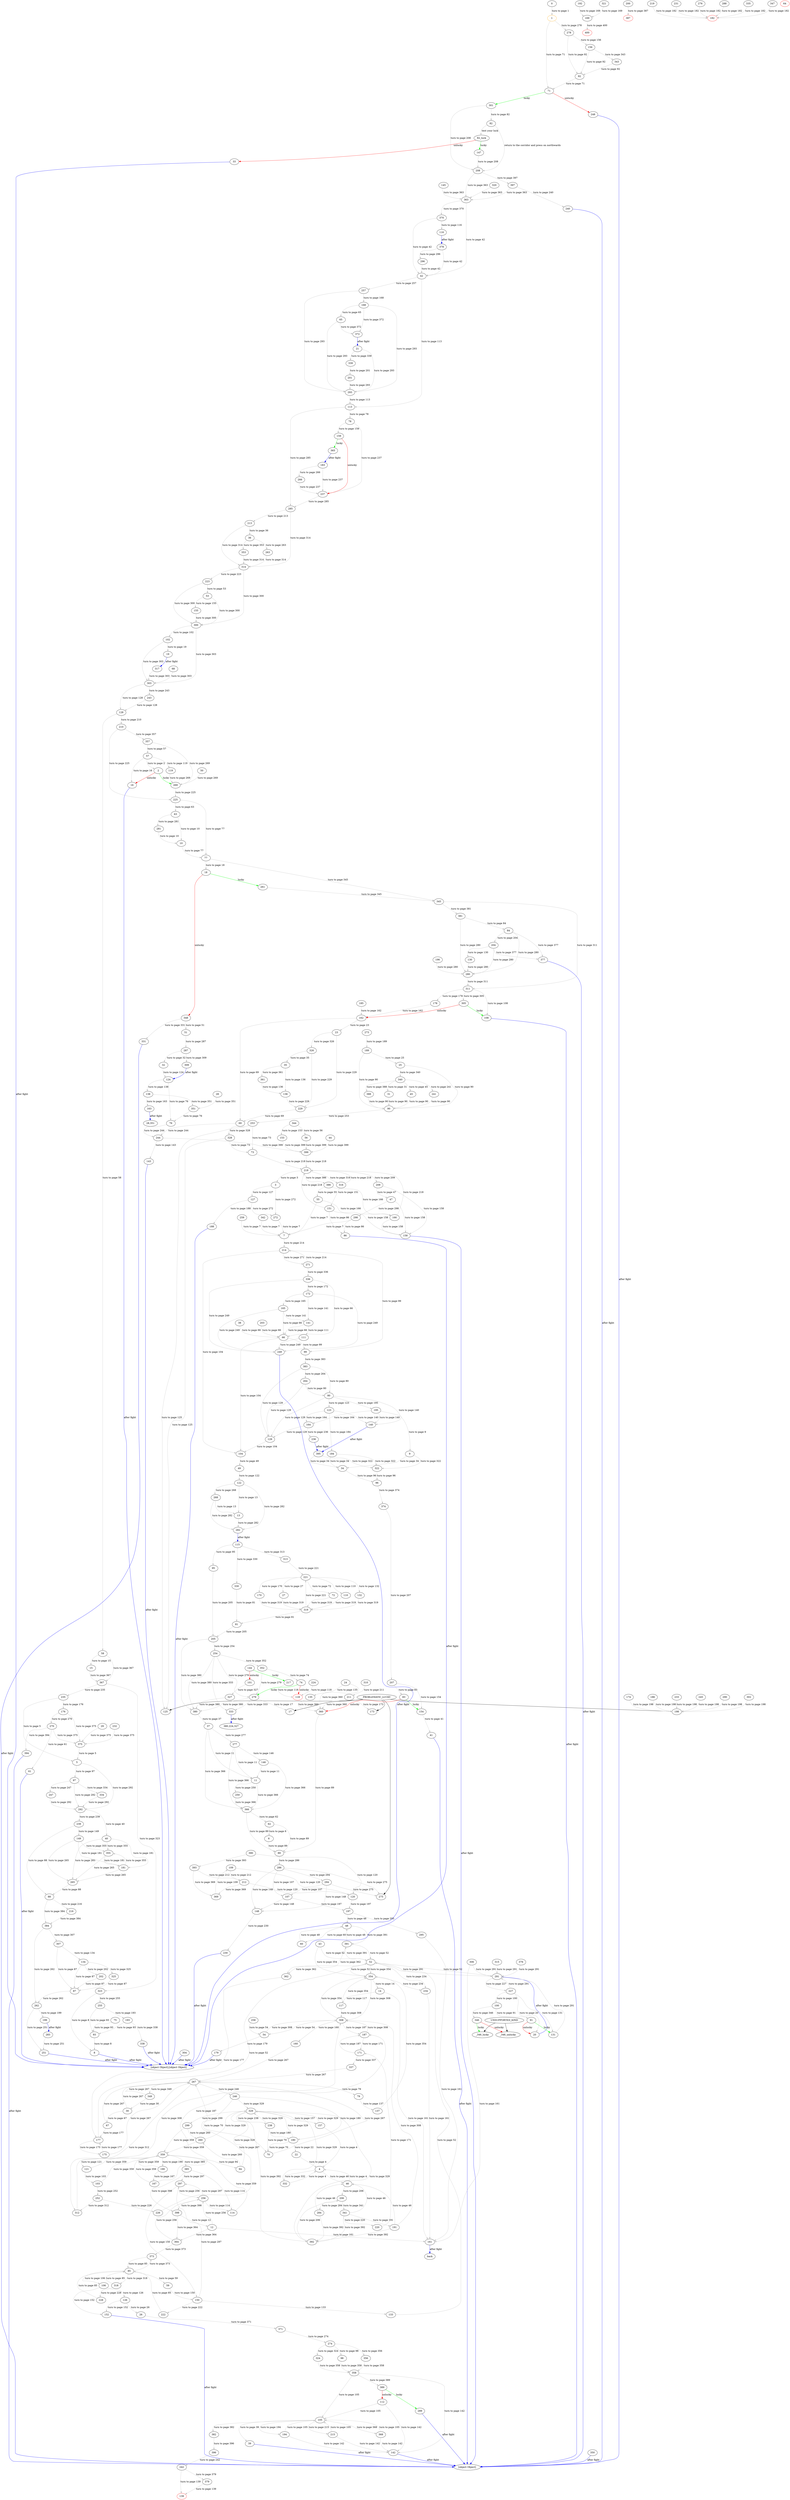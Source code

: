 digraph {
"1" [color="orange"]
"400" [color="red"]
"387" [color="red"]
"182" [color="red"]
"139" [color="red"]
"118" [color="red"]
"64" [color="red"]
  "0" -> "1" [label="turn to page 1", color="gray"]
  "1" -> "278" [label="turn to page 278", color="gray"]
  "1" -> "71" [label="turn to page 71", color="gray"]
  "2" -> "269" [label="lucky", color="green"]
  "2" -> "16" [label="unlucky", color="red"]
  "3" -> "272" [label="turn to page 272", color="gray"]
  "3" -> "127" [label="turn to page 127", color="gray"]
  "4" -> "46" [label="turn to page 46", color="gray"]
  "4" -> "332" [label="turn to page 332", color="gray"]
  "5" -> "292" [label="turn to page 292", color="gray"]
  "5" -> "97" [label="turn to page 97", color="gray"]
  "6" -> "89" [label="turn to page 89", color="gray"]
  "7" -> "214" [label="turn to page 214", color="gray"]
  "8" -> "[object Object],[object Object]" [label="after fight", color="blue"]
  "9" -> "322" [label="turn to page 322", color="gray"]
  "9" -> "34" [label="turn to page 34", color="gray"]
  "10" -> "77" [label="turn to page 77", color="gray"]
  "11" -> "366" [label="turn to page 366", color="gray"]
  "11" -> "250" [label="turn to page 250", color="gray"]
  "12" -> "364" [label="turn to page 364", color="gray"]
  "12" -> "256" [label="turn to page 256", color="gray"]
  "12" -> "161" [label="turn to page 161", color="gray"]
  "13" -> "282" [label="turn to page 282", color="gray"]
  "14" -> "117" [label="turn to page 117", color="gray"]
  "14" -> "161" [label="turn to page 161", color="gray"]
  "15" -> "367" [label="turn to page 367", color="gray"]
  "16" -> "[object Object],[object Object]" [label="after fight", color="blue"]
  "PROBLEMATIC_LUCKY" -> 17
  "18" -> "261" [label="lucky", color="green"]
  "18" -> "348" [label="unlucky", color="red"]
  "19" -> "317" [label="after fight", color="blue"]
  "20" -> "291" [label="after fight", color="blue"]
  "21" -> "339" [label="turn to page 339", color="gray"]
  "21" -> "293" [label="turn to page 293", color="gray"]
  "22" -> "4" [label="turn to page 4", color="gray"]
  "23" -> "326" [label="turn to page 326", color="gray"]
  "23" -> "229" [label="turn to page 229", color="gray"]
  "24" -> "135" [label="turn to page 135", color="gray"]
  "24" -> "360" [label="turn to page 360", color="gray"]
  "25" -> "90" [label="turn to page 90", color="gray"]
  "25" -> "340" [label="turn to page 340", color="gray"]
  "26" -> "371" [label="turn to page 371", color="gray"]
  "27" -> "319" [label="turn to page 319", color="gray"]
  "28" -> "351" [label="turn to page 351", color="gray"]
  "29" -> "375" [label="turn to page 375", color="gray"]
  "30" -> "267" [label="turn to page 267", color="gray"]
  "30" -> "67" [label="turn to page 67", color="gray"]
  "31" -> "90" [label="turn to page 90", color="gray"]
  "32" -> "124" [label="turn to page 124", color="gray"]
  "33" -> "[object Object],[object Object]" [label="after fight", color="blue"]
  "34" -> "96" [label="turn to page 96", color="gray"]
  "35" -> "136" [label="turn to page 136", color="gray"]
  "35" -> "361" [label="turn to page 361", color="gray"]
  "36" -> "263" [label="turn to page 263", color="gray"]
  "36" -> "353" [label="turn to page 353", color="gray"]
  "37" -> "366" [label="turn to page 366", color="gray"]
  "37" -> "11" [label="turn to page 11", color="gray"]
  "37" -> "277" [label="turn to page 277", color="gray"]
  "38" -> "66" [label="turn to page 66", color="gray"]
  "39" -> "[object Object]" [label="after fight", color="blue"]
  "40" -> "355" [label="turn to page 355", color="gray"]
  "40" -> "181" [label="turn to page 181", color="gray"]
  "40" -> "265" [label="turn to page 265", color="gray"]
  "41" -> "[object Object]" [label="after fight", color="blue"]
  "42" -> "257" [label="turn to page 257", color="gray"]
  "42" -> "113" [label="turn to page 113", color="gray"]
  "43" -> "354" [label="turn to page 354", color="gray"]
  "43" -> "52" [label="turn to page 52", color="gray"]
  "44" -> "399" [label="turn to page 399", color="gray"]
  "45" -> "90" [label="turn to page 90", color="gray"]
  "46" -> "4" [label="turn to page 4", color="gray"]
  "46" -> "206" [label="turn to page 206", color="gray"]
  "47" -> "158" [label="turn to page 158", color="gray"]
  "47" -> "298" [label="turn to page 298", color="gray"]
  "48" -> "60" [label="turn to page 60", color="gray"]
  "48" -> "391" [label="turn to page 391", color="gray"]
  "49" -> "122" [label="turn to page 122", color="gray"]
  "50" -> "269" [label="turn to page 269", color="gray"]
  "51" -> "287" [label="turn to page 287", color="gray"]
  "52" -> "234" [label="turn to page 234", color="gray"]
  "52" -> "391" [label="turn to page 391", color="gray"]
  "52" -> "354" [label="turn to page 354", color="gray"]
  "52" -> "362" [label="turn to page 362", color="gray"]
  "52" -> "291" [label="turn to page 291", color="gray"]
  "53" -> "300" [label="turn to page 300", color="gray"]
  "53" -> "155" [label="turn to page 155", color="gray"]
  "54" -> "308" [label="turn to page 308", color="gray"]
  "54" -> "179" [label="turn to page 179", color="gray"]
  "55" -> "166" [label="turn to page 166", color="gray"]
  "55" -> "7" [label="turn to page 7", color="gray"]
  "56" -> "399" [label="turn to page 399", color="gray"]
  "57" -> "2" [label="turn to page 2", color="gray"]
  "57" -> "119" [label="turn to page 119", color="gray"]
  "57" -> "16" [label="turn to page 16", color="gray"]
  "58" -> "367" [label="turn to page 367", color="gray"]
  "58" -> "15" [label="turn to page 15", color="gray"]
  "59" -> "150" [label="turn to page 150", color="gray"]
  "60" -> "48" [label="turn to page 48", color="gray"]
  "61" -> "[object Object],[object Object]" [label="after fight", color="blue"]
  "62" -> "89" [label="turn to page 89", color="gray"]
  "62" -> "6" [label="turn to page 6", color="gray"]
  "63" -> "281" [label="turn to page 281", color="gray"]
  "63" -> "10" [label="turn to page 10", color="gray"]
  "65" -> "372" [label="turn to page 372", color="gray"]
  "65" -> "293" [label="turn to page 293", color="gray"]
  "66" -> "99" [label="turn to page 99", color="gray"]
  "66" -> "104" [label="turn to page 104", color="gray"]
  "67" -> "177" [label="turn to page 177", color="gray"]
  "67" -> "267" [label="turn to page 267", color="gray"]
  "68" -> "303" [label="turn to page 303", color="gray"]
  "69" -> "244" [label="turn to page 244", color="gray"]
  "70" -> "267" [label="turn to page 267", color="gray"]
  "71" -> "301" [label="lucky", color="green"]
  "71" -> "248" [label="unlucky", color="red"]
  "72" -> "319" [label="turn to page 319", color="gray"]
  "73" -> "218" [label="turn to page 218", color="gray"]
  "74" -> "279" [label="lucky", color="green"]
  "74" -> "118" [label="unlucky", color="red"]
  "75" -> "93" [label="turn to page 93", color="gray"]
  "76" -> "244" [label="turn to page 244", color="gray"]
  "77" -> "345" [label="turn to page 345", color="gray"]
  "77" -> "18" [label="turn to page 18", color="gray"]
  "78" -> "159" [label="turn to page 159", color="gray"]
  "78" -> "237" [label="turn to page 237", color="gray"]
  "79" -> "137" [label="turn to page 137", color="gray"]
  "80" -> "195" [label="turn to page 195", color="gray"]
  "80" -> "129" [label="turn to page 129", color="gray"]
  "80" -> "123" [label="turn to page 123", color="gray"]
  "80" -> "140" [label="turn to page 140", color="gray"]
  "81" -> "205" [label="turn to page 205", color="gray"]
  "82" -> "208" [label="return to the corridor and press on northwards", color="gray"]
  "82" -> "82_luck" [label="test your luck", color="gray"]
  "83" -> "154" [label="lucky", color="green"]
  "83" -> "360" [label="unlucky", color="red"]
  "84" -> "280" [label="turn to page 280", color="gray"]
  "84" -> "204" [label="turn to page 204", color="gray"]
  "84" -> "377" [label="turn to page 377", color="gray"]
  "85" -> "59" [label="turn to page 59", color="gray"]
  "85" -> "373" [label="turn to page 373", color="gray"]
  "85" -> "318" [label="turn to page 318", color="gray"]
  "85" -> "106" [label="turn to page 106", color="gray"]
  "86" -> "[object Object],[object Object]" [label="after fight", color="blue"]
  "87" -> "262" [label="turn to page 262", color="gray"]
  "88" -> "216" [label="turn to page 216", color="gray"]
  "88" -> "384" [label="turn to page 384", color="gray"]
  "89" -> "286" [label="turn to page 286", color="gray"]
  "90" -> "253" [label="turn to page 253", color="gray"]
  "91" -> "131" [label="lucky", color="green"]
  "91" -> "20" [label="unlucky", color="red"]
  "92" -> "71" [label="turn to page 71", color="gray"]
  "93" -> "8" [label="turn to page 8", color="gray"]
  "94" -> "260" [label="turn to page 260", color="gray"]
  "94" -> "329" [label="turn to page 329", color="gray"]
  "95" -> "205" [label="turn to page 205", color="gray"]
  "96" -> "374" [label="turn to page 374", color="gray"]
  "97" -> "334" [label="turn to page 334", color="gray"]
  "97" -> "247" [label="turn to page 247", color="gray"]
  "97" -> "292" [label="turn to page 292", color="gray"]
  "98" -> "358" [label="turn to page 358", color="gray"]
  "99" -> "383" [label="turn to page 383", color="gray"]
  "100" -> "91" [label="turn to page 91", color="gray"]
  "100" -> "346" [label="turn to page 346", color="gray"]
  "101" -> "327" [label="turn to page 327", color="gray"]
  "102" -> "19" [label="turn to page 19", color="gray"]
  "102" -> "303" [label="turn to page 303", color="gray"]
  "103" -> "252" [label="turn to page 252", color="gray"]
  "103" -> "359" [label="turn to page 359", color="gray"]
  "104" -> "49" [label="turn to page 49", color="gray"]
  "105" -> "194" [label="turn to page 194", color="gray"]
  "105" -> "39" [label="turn to page 39", color="gray"]
  "105" -> "215" [label="turn to page 215", color="gray"]
  "105" -> "382" [label="turn to page 382", color="gray"]
  "105" -> "368" [label="turn to page 368", color="gray"]
  "106" -> "152" [label="turn to page 152", color="gray"]
  "106" -> "126" [label="turn to page 126", color="gray"]
  "107" -> "197" [label="turn to page 197", color="gray"]
  "107" -> "148" [label="turn to page 148", color="gray"]
  "108" -> "[object Object]" [label="after fight", color="blue"]
  "109" -> "120" [label="turn to page 120", color="gray"]
  "109" -> "212" [label="turn to page 212", color="gray"]
  "110" -> "319" [label="turn to page 319", color="gray"]
  "111" -> "249" [label="turn to page 249", color="gray"]
  "112" -> "142" [label="turn to page 142", color="gray"]
  "112" -> "105" [label="turn to page 105", color="gray"]
  "113" -> "285" [label="turn to page 285", color="gray"]
  "113" -> "78" [label="turn to page 78", color="gray"]
  "114" -> "359" [label="turn to page 359", color="gray"]
  "115" -> "313" [label="turn to page 313", color="gray"]
  "115" -> "95" [label="turn to page 95", color="gray"]
  "115" -> "330" [label="turn to page 330", color="gray"]
  "116" -> "378" [label="after fight", color="blue"]
  "117" -> "308" [label="turn to page 308", color="gray"]
  "117" -> "354" [label="turn to page 354", color="gray"]
  "119" -> "269" [label="turn to page 269", color="gray"]
  "120" -> "197" [label="turn to page 197", color="gray"]
  "121" -> "103" [label="turn to page 103", color="gray"]
  "121" -> "359" [label="turn to page 359", color="gray"]
  "122" -> "282" [label="turn to page 282", color="gray"]
  "122" -> "13" [label="turn to page 13", color="gray"]
  "122" -> "268" [label="turn to page 268", color="gray"]
  "123" -> "164" [label="turn to page 164", color="gray"]
  "123" -> "140" [label="turn to page 140", color="gray"]
  "123" -> "184" [label="turn to page 184", color="gray"]
  "124" -> "76" [label="turn to page 76", color="gray"]
  "124" -> "138" [label="turn to page 138", color="gray"]
  "PROBLEMATIC_LUCKY" -> 125
  "126" -> "26" [label="turn to page 26", color="gray"]
  "126" -> "152" [label="turn to page 152", color="gray"]
  "127" -> "272" [label="turn to page 272", color="gray"]
  "127" -> "188" [label="turn to page 188", color="gray"]
  "128" -> "58" [label="turn to page 58", color="gray"]
  "128" -> "210" [label="turn to page 210", color="gray"]
  "129" -> "104" [label="turn to page 104", color="gray"]
  "130" -> "280" [label="turn to page 280", color="gray"]
  "131" -> "291" [label="turn to page 291", color="gray"]
  "132" -> "319" [label="turn to page 319", color="gray"]
  "133" -> "52" [label="turn to page 52", color="gray"]
  "134" -> "202" [label="turn to page 202", color="gray"]
  "134" -> "87" [label="turn to page 87", color="gray"]
  "134" -> "325" [label="turn to page 325", color="gray"]
  "135" -> "360" [label="turn to page 360", color="gray"]
  "136" -> "229" [label="turn to page 229", color="gray"]
  "137" -> "354" [label="turn to page 354", color="gray"]
  "138" -> "351" [label="turn to page 351", color="gray"]
  "138" -> "163" [label="turn to page 163", color="gray"]
  "140" -> "395" [label="after fight", color="blue"]
  "141" -> "111" [label="turn to page 111", color="gray"]
  "141" -> "66" [label="turn to page 66", color="gray"]
  "142" -> "[object Object]" [label="after fight", color="blue"]
  "143" -> "[object Object],[object Object]" [label="after fight", color="blue"]
  "144" -> "217" [label="lucky", color="green"]
  "144" -> "101" [label="unlucky", color="red"]
  "145" -> "363" [label="turn to page 363", color="gray"]
  "146" -> "366" [label="turn to page 366", color="gray"]
  "146" -> "11" [label="turn to page 11", color="gray"]
  "147" -> "208" [label="turn to page 208", color="gray"]
  "148" -> "230" [label="turn to page 230", color="gray"]
  "149" -> "355" [label="turn to page 355", color="gray"]
  "149" -> "181" [label="turn to page 181", color="gray"]
  "149" -> "265" [label="turn to page 265", color="gray"]
  "150" -> "133" [label="turn to page 133", color="gray"]
  "150" -> "297" [label="turn to page 297", color="gray"]
  "150" -> "222" [label="turn to page 222", color="gray"]
  "151" -> "158" [label="turn to page 158", color="gray"]
  "151" -> "86" [label="turn to page 86", color="gray"]
  "151" -> "218" [label="turn to page 218", color="gray"]
  "152" -> "[object Object]" [label="after fight", color="blue"]
  "153" -> "399" [label="turn to page 399", color="gray"]
  "154" -> "41" [label="turn to page 41", color="gray"]
  "155" -> "300" [label="turn to page 300", color="gray"]
  "156" -> "92" [label="turn to page 92", color="gray"]
  "156" -> "343" [label="turn to page 343", color="gray"]
  "157" -> "329" [label="turn to page 329", color="gray"]
  "157" -> "4" [label="turn to page 4", color="gray"]
  "158" -> "[object Object]" [label="after fight", color="blue"]
  "159" -> "365" [label="lucky", color="green"]
  "159" -> "237" [label="unlucky", color="red"]
  "160" -> "267" [label="turn to page 267", color="gray"]
  "161" -> "back" [label="after fight", color="blue"]
  "162" -> "69" [label="turn to page 69", color="gray"]
  "162" -> "23" [label="turn to page 23", color="gray"]
  "163" -> "28,351" [label="after fight", color="blue"]
  "164" -> "129" [label="turn to page 129", color="gray"]
  "164" -> "236" [label="turn to page 236", color="gray"]
  "165" -> "249" [label="turn to page 249", color="gray"]
  "165" -> "66" [label="turn to page 66", color="gray"]
  "165" -> "141" [label="turn to page 141", color="gray"]
  "166" -> "158" [label="turn to page 158", color="gray"]
  "166" -> "218" [label="turn to page 218", color="gray"]
  "167" -> "187" [label="turn to page 187", color="gray"]
  "167" -> "359" [label="turn to page 359", color="gray"]
  "168" -> "372" [label="turn to page 372", color="gray"]
  "168" -> "65" [label="turn to page 65", color="gray"]
  "168" -> "293" [label="turn to page 293", color="gray"]
  "169" -> "400" [label="turn to page 400", color="gray"]
  "170" -> "319" [label="turn to page 319", color="gray"]
  "171" -> "337" [label="turn to page 337", color="gray"]
  "171" -> "187" [label="turn to page 187", color="gray"]
  "172" -> "165" [label="turn to page 165", color="gray"]
  "172" -> "249" [label="turn to page 249", color="gray"]
  "172" -> "141" [label="turn to page 141", color="gray"]
  "PROBLEMATIC_LUCKY" -> 173
  "174" -> "198" [label="turn to page 198", color="gray"]
  "175" -> "177" [label="turn to page 177", color="gray"]
  "175" -> "267" [label="turn to page 267", color="gray"]
  "176" -> "270" [label="turn to page 270", color="gray"]
  "176" -> "375" [label="turn to page 375", color="gray"]
  "177" -> "175" [label="turn to page 175", color="gray"]
  "177" -> "52" [label="turn to page 52", color="gray"]
  "178" -> "162" [label="turn to page 162", color="gray"]
  "179" -> "[object Object],[object Object]" [label="after fight", color="blue"]
  "180" -> "329" [label="turn to page 329", color="gray"]
  "180" -> "22" [label="turn to page 22", color="gray"]
  "180" -> "70" [label="turn to page 70", color="gray"]
  "181" -> "355" [label="turn to page 355", color="gray"]
  "181" -> "265" [label="turn to page 265", color="gray"]
  "183" -> "237" [label="turn to page 237", color="gray"]
  "183" -> "266" [label="turn to page 266", color="gray"]
  "184" -> "322" [label="turn to page 322", color="gray"]
  "184" -> "34" [label="turn to page 34", color="gray"]
  "185" -> "162" [label="turn to page 162", color="gray"]
  "186" -> "198" [label="turn to page 198", color="gray"]
  "187" -> "308" [label="turn to page 308", color="gray"]
  "187" -> "171" [label="turn to page 171", color="gray"]
  "188" -> "[object Object],[object Object]" [label="after fight", color="blue"]
  "189" -> "90" [label="turn to page 90", color="gray"]
  "189" -> "25" [label="turn to page 25", color="gray"]
  "190" -> "167" [label="turn to page 167", color="gray"]
  "190" -> "359" [label="turn to page 359", color="gray"]
  "191" -> "308" [label="turn to page 308", color="gray"]
  "191" -> "392" [label="turn to page 392", color="gray"]
  "191" -> "46" [label="turn to page 46", color="gray"]
  "192" -> "169" [label="turn to page 169", color="gray"]
  "193" -> "93" [label="turn to page 93", color="gray"]
  "193" -> "338" [label="turn to page 338", color="gray"]
  "194" -> "142" [label="turn to page 142", color="gray"]
  "194" -> "105" [label="turn to page 105", color="gray"]
  "195" -> "164" [label="turn to page 164", color="gray"]
  "195" -> "9" [label="turn to page 9", color="gray"]
  "195" -> "140" [label="turn to page 140", color="gray"]
  "196" -> "280" [label="turn to page 280", color="gray"]
  "197" -> "295" [label="turn to page 295", color="gray"]
  "197" -> "48" [label="turn to page 48", color="gray"]
  "PROBLEMATIC_LUCKY" -> 198
  "199" -> "283" [label="after fight", color="blue"]
  "200" -> "387" [label="turn to page 387", color="gray"]
  "201" -> "293" [label="turn to page 293", color="gray"]
  "202" -> "87" [label="turn to page 87", color="gray"]
  "203" -> "66" [label="turn to page 66", color="gray"]
  "204" -> "280" [label="turn to page 280", color="gray"]
  "204" -> "130" [label="turn to page 130", color="gray"]
  "204" -> "377" [label="turn to page 377", color="gray"]
  "205" -> "380" [label="turn to page 380", color="gray"]
  "205" -> "254" [label="turn to page 254", color="gray"]
  "206" -> "284" [label="turn to page 284", color="gray"]
  "206" -> "341" [label="turn to page 341", color="gray"]
  "207" -> "83" [label="turn to page 83", color="gray"]
  "207" -> "154" [label="turn to page 154", color="gray"]
  "208" -> "397" [label="turn to page 397", color="gray"]
  "208" -> "363" [label="turn to page 363", color="gray"]
  "209" -> "158" [label="turn to page 158", color="gray"]
  "209" -> "47" [label="turn to page 47", color="gray"]
  "210" -> "357" [label="turn to page 357", color="gray"]
  "210" -> "225" [label="turn to page 225", color="gray"]
  "211" -> "173" [label="turn to page 173", color="gray"]
  "211" -> "360" [label="turn to page 360", color="gray"]
  "212" -> "120" [label="turn to page 120", color="gray"]
  "212" -> "369" [label="turn to page 369", color="gray"]
  "213" -> "36" [label="turn to page 36", color="gray"]
  "213" -> "314" [label="turn to page 314", color="gray"]
  "214" -> "99" [label="turn to page 99", color="gray"]
  "214" -> "271" [label="turn to page 271", color="gray"]
  "214" -> "104" [label="turn to page 104", color="gray"]
  "215" -> "142" [label="turn to page 142", color="gray"]
  "215" -> "105" [label="turn to page 105", color="gray"]
  "216" -> "384" [label="turn to page 384", color="gray"]
  "217" -> "118" [label="turn to page 118", color="gray"]
  "218" -> "209" [label="turn to page 209", color="gray"]
  "218" -> "3" [label="turn to page 3", color="gray"]
  "218" -> "316" [label="turn to page 316", color="gray"]
  "218" -> "386" [label="turn to page 386", color="gray"]
  "219" -> "182" [label="turn to page 182", color="gray"]
  "220" -> "171" [label="turn to page 171", color="gray"]
  "221" -> "170" [label="turn to page 170", color="gray"]
  "221" -> "132" [label="turn to page 132", color="gray"]
  "221" -> "27" [label="turn to page 27", color="gray"]
  "221" -> "72" [label="turn to page 72", color="gray"]
  "221" -> "110" [label="turn to page 110", color="gray"]
  "222" -> "85" [label="turn to page 85", color="gray"]
  "223" -> "300" [label="turn to page 300", color="gray"]
  "223" -> "53" [label="turn to page 53", color="gray"]
  "224" -> "118" [label="turn to page 118", color="gray"]
  "225" -> "77" [label="turn to page 77", color="gray"]
  "225" -> "63" [label="turn to page 63", color="gray"]
  "226" -> "267" [label="turn to page 267", color="gray"]
  "227" -> "131" [label="turn to page 131", color="gray"]
  "227" -> "20" [label="turn to page 20", color="gray"]
  "227" -> "100" [label="turn to page 100", color="gray"]
  "227" -> "291" [label="turn to page 291", color="gray"]
  "228" -> "85" [label="turn to page 85", color="gray"]
  "229" -> "69" [label="turn to page 69", color="gray"]
  "230" -> "[object Object],[object Object]" [label="after fight", color="blue"]
  "231" -> "182" [label="turn to page 182", color="gray"]
  "232" -> "375" [label="turn to page 375", color="gray"]
  "233" -> "198" [label="turn to page 198", color="gray"]
  "234" -> "161" [label="turn to page 161", color="gray"]
  "235" -> "176" [label="turn to page 176", color="gray"]
  "235" -> "5" [label="turn to page 5", color="gray"]
  "236" -> "395" [label="after fight", color="blue"]
  "237" -> "285" [label="turn to page 285", color="gray"]
  "238" -> "180" [label="turn to page 180", color="gray"]
  "238" -> "329" [label="turn to page 329", color="gray"]
  "238" -> "70" [label="turn to page 70", color="gray"]
  "239" -> "88" [label="turn to page 88", color="gray"]
  "239" -> "149" [label="turn to page 149", color="gray"]
  "240" -> "[object Object]" [label="after fight", color="blue"]
  "241" -> "90" [label="turn to page 90", color="gray"]
  "242" -> "379" [label="turn to page 379", color="gray"]
  "242" -> "139" [label="turn to page 139", color="gray"]
  "243" -> "128" [label="turn to page 128", color="gray"]
  "244" -> "399" [label="turn to page 399", color="gray"]
  "244" -> "143" [label="turn to page 143", color="gray"]
  "245" -> "198" [label="turn to page 198", color="gray"]
  "246" -> "180" [label="turn to page 180", color="gray"]
  "246" -> "329" [label="turn to page 329", color="gray"]
  "246" -> "70" [label="turn to page 70", color="gray"]
  "247" -> "292" [label="turn to page 292", color="gray"]
  "248" -> "[object Object]" [label="after fight", color="blue"]
  "249" -> "[object Object],[object Object]" [label="after fight", color="blue"]
  "250" -> "366" [label="turn to page 366", color="gray"]
  "251" -> "[object Object],[object Object]" [label="after fight", color="blue"]
  "252" -> "312" [label="turn to page 312", color="gray"]
  "252" -> "226" [label="turn to page 226", color="gray"]
  "253" -> "328" [label="turn to page 328", color="gray"]
  "253" -> "73" [label="turn to page 73", color="gray"]
  "253" -> "125" [label="turn to page 125", color="gray"]
  "254" -> "380" [label="turn to page 380", color="gray"]
  "254" -> "279" [label="turn to page 279", color="gray"]
  "254" -> "352" [label="turn to page 352", color="gray"]
  "254" -> "333" [label="turn to page 333", color="gray"]
  "255" -> "93" [label="turn to page 93", color="gray"]
  "255" -> "193" [label="turn to page 193", color="gray"]
  "256" -> "297" [label="turn to page 297", color="gray"]
  "256" -> "398" [label="turn to page 398", color="gray"]
  "256" -> "114" [label="turn to page 114", color="gray"]
  "257" -> "168" [label="turn to page 168", color="gray"]
  "257" -> "293" [label="turn to page 293", color="gray"]
  "258" -> "54" [label="turn to page 54", color="gray"]
  "259" -> "7" [label="turn to page 7", color="gray"]
  "260" -> "329" [label="turn to page 329", color="gray"]
  "260" -> "359" [label="turn to page 359", color="gray"]
  "261" -> "345" [label="turn to page 345", color="gray"]
  "262" -> "251" [label="turn to page 251", color="gray"]
  "262" -> "199" [label="turn to page 199", color="gray"]
  "263" -> "314" [label="turn to page 314", color="gray"]
  "264" -> "129" [label="turn to page 129", color="gray"]
  "264" -> "80" [label="turn to page 80", color="gray"]
  "265" -> "88" [label="turn to page 88", color="gray"]
  "266" -> "237" [label="turn to page 237", color="gray"]
  "267" -> "312" [label="turn to page 312", color="gray"]
  "267" -> "246" [label="turn to page 246", color="gray"]
  "267" -> "349" [label="turn to page 349", color="gray"]
  "267" -> "79" [label="turn to page 79", color="gray"]
  "268" -> "13" [label="turn to page 13", color="gray"]
  "268" -> "282" [label="turn to page 282", color="gray"]
  "269" -> "225" [label="turn to page 225", color="gray"]
  "270" -> "61" [label="turn to page 61", color="gray"]
  "270" -> "375" [label="turn to page 375", color="gray"]
  "270" -> "394" [label="turn to page 394", color="gray"]
  "271" -> "214" [label="turn to page 214", color="gray"]
  "271" -> "336" [label="turn to page 336", color="gray"]
  "272" -> "7" [label="turn to page 7", color="gray"]
  "273" -> "189" [label="turn to page 189", color="gray"]
  "274" -> "356" [label="turn to page 356", color="gray"]
  "274" -> "324" [label="turn to page 324", color="gray"]
  "274" -> "98" [label="turn to page 98", color="gray"]
  "PROBLEMATIC_LUCKY" -> 275
  "276" -> "182" [label="turn to page 182", color="gray"]
  "277" -> "146" [label="turn to page 146", color="gray"]
  "277" -> "366" [label="turn to page 366", color="gray"]
  "277" -> "11" [label="turn to page 11", color="gray"]
  "278" -> "92" [label="turn to page 92", color="gray"]
  "278" -> "156" [label="turn to page 156", color="gray"]
  "279" -> "380" [label="turn to page 380", color="gray"]
  "279" -> "333" [label="turn to page 333", color="gray"]
  "279" -> "17" [label="turn to page 17", color="gray"]
  "280" -> "311" [label="turn to page 311", color="gray"]
  "281" -> "10" [label="turn to page 10", color="gray"]
  "282" -> "115" [label="after fight", color="blue"]
  "283" -> "251" [label="turn to page 251", color="gray"]
  "284" -> "46" [label="turn to page 46", color="gray"]
  "284" -> "392" [label="turn to page 392", color="gray"]
  "285" -> "213" [label="turn to page 213", color="gray"]
  "285" -> "314" [label="turn to page 314", color="gray"]
  "286" -> "294" [label="turn to page 294", color="gray"]
  "286" -> "275" [label="turn to page 275", color="gray"]
  "286" -> "148" [label="turn to page 148", color="gray"]
  "286" -> "107" [label="turn to page 107", color="gray"]
  "287" -> "32" [label="turn to page 32", color="gray"]
  "287" -> "309" [label="turn to page 309", color="gray"]
  "288" -> "182" [label="turn to page 182", color="gray"]
  "289" -> "[object Object]" [label="after fight", color="blue"]
  "290" -> "198" [label="turn to page 198", color="gray"]
  "291" -> "227" [label="turn to page 227", color="gray"]
  "291" -> "52" [label="turn to page 52", color="gray"]
  "292" -> "239" [label="turn to page 239", color="gray"]
  "292" -> "40" [label="turn to page 40", color="gray"]
  "293" -> "113" [label="turn to page 113", color="gray"]
  "294" -> "275" [label="turn to page 275", color="gray"]
  "294" -> "148" [label="turn to page 148", color="gray"]
  "294" -> "107" [label="turn to page 107", color="gray"]
  "295" -> "161" [label="turn to page 161", color="gray"]
  "296" -> "42" [label="turn to page 42", color="gray"]
  "297" -> "150" [label="turn to page 150", color="gray"]
  "297" -> "256" [label="turn to page 256", color="gray"]
  "298" -> "86" [label="turn to page 86", color="gray"]
  "298" -> "7" [label="turn to page 7", color="gray"]
  "299" -> "260" [label="turn to page 260", color="gray"]
  "299" -> "359" [label="turn to page 359", color="gray"]
  "300" -> "102" [label="turn to page 102", color="gray"]
  "300" -> "303" [label="turn to page 303", color="gray"]
  "301" -> "82" [label="turn to page 82", color="gray"]
  "301" -> "208" [label="turn to page 208", color="gray"]
  "302" -> "198" [label="turn to page 198", color="gray"]
  "303" -> "128" [label="turn to page 128", color="gray"]
  "303" -> "243" [label="turn to page 243", color="gray"]
  "304" -> "[object Object],[object Object]" [label="after fight", color="blue"]
  "305" -> "108" [label="lucky", color="green"]
  "305" -> "162" [label="unlucky", color="red"]
  "306" -> "161" [label="turn to page 161", color="gray"]
  "306" -> "291" [label="turn to page 291", color="gray"]
  "307" -> "87" [label="turn to page 87", color="gray"]
  "307" -> "134" [label="turn to page 134", color="gray"]
  "308" -> "54" [label="turn to page 54", color="gray"]
  "308" -> "354" [label="turn to page 354", color="gray"]
  "308" -> "160" [label="turn to page 160", color="gray"]
  "308" -> "187" [label="turn to page 187", color="gray"]
  "309" -> "124" [label="after fight", color="blue"]
  "310" -> "211" [label="turn to page 211", color="gray"]
  "311" -> "108" [label="turn to page 108", color="gray"]
  "311" -> "305" [label="turn to page 305", color="gray"]
  "311" -> "178" [label="turn to page 178", color="gray"]
  "312" -> "308" [label="turn to page 308", color="gray"]
  "313" -> "221" [label="turn to page 221", color="gray"]
  "314" -> "300" [label="turn to page 300", color="gray"]
  "314" -> "223" [label="turn to page 223", color="gray"]
  "315" -> "291" [label="turn to page 291", color="gray"]
  "316" -> "151" [label="turn to page 151", color="gray"]
  "316" -> "218" [label="turn to page 218", color="gray"]
  "317" -> "303" [label="turn to page 303", color="gray"]
  "318" -> "228" [label="turn to page 228", color="gray"]
  "318" -> "85" [label="turn to page 85", color="gray"]
  "319" -> "81" [label="turn to page 81", color="gray"]
  "319" -> "221" [label="turn to page 221", color="gray"]
  "320" -> "363" [label="turn to page 363", color="gray"]
  "321" -> "169" [label="turn to page 169", color="gray"]
  "322" -> "96" [label="turn to page 96", color="gray"]
  "323" -> "8" [label="turn to page 8", color="gray"]
  "323" -> "255" [label="turn to page 255", color="gray"]
  "324" -> "358" [label="turn to page 358", color="gray"]
  "325" -> "87" [label="turn to page 87", color="gray"]
  "326" -> "229" [label="turn to page 229", color="gray"]
  "326" -> "35" [label="turn to page 35", color="gray"]
  "327" -> "380" [label="turn to page 380", color="gray"]
  "328" -> "73" [label="turn to page 73", color="gray"]
  "328" -> "125" [label="turn to page 125", color="gray"]
  "329" -> "392" [label="turn to page 392", color="gray"]
  "329" -> "238" [label="turn to page 238", color="gray"]
  "329" -> "157" [label="turn to page 157", color="gray"]
  "329" -> "299" [label="turn to page 299", color="gray"]
  "330" -> "81" [label="turn to page 81", color="gray"]
  "331" -> "[object Object]" [label="after fight", color="blue"]
  "332" -> "329" [label="turn to page 329", color="gray"]
  "332" -> "4" [label="turn to page 4", color="gray"]
  "333" -> "380,224,327" [label="after fight", color="blue"]
  "334" -> "292" [label="turn to page 292", color="gray"]
  "335" -> "182" [label="turn to page 182", color="gray"]
  "336" -> "249" [label="turn to page 249", color="gray"]
  "336" -> "172" [label="turn to page 172", color="gray"]
  "336" -> "66" [label="turn to page 66", color="gray"]
  "337" -> "267" [label="turn to page 267", color="gray"]
  "338" -> "[object Object],[object Object]" [label="after fight", color="blue"]
  "339" -> "201" [label="turn to page 201", color="gray"]
  "340" -> "388" [label="turn to page 388", color="gray"]
  "340" -> "31" [label="turn to page 31", color="gray"]
  "340" -> "45" [label="turn to page 45", color="gray"]
  "340" -> "241" [label="turn to page 241", color="gray"]
  "341" -> "46" [label="turn to page 46", color="gray"]
  "341" -> "392" [label="turn to page 392", color="gray"]
  "341" -> "191" [label="turn to page 191", color="gray"]
  "341" -> "220" [label="turn to page 220", color="gray"]
  "342" -> "7" [label="turn to page 7", color="gray"]
  "343" -> "92" [label="turn to page 92", color="gray"]
  "344" -> "153" [label="turn to page 153", color="gray"]
  "344" -> "56" [label="turn to page 56", color="gray"]
  "345" -> "381" [label="turn to page 381", color="gray"]
  "345" -> "311" [label="turn to page 311", color="gray"]
  "346" -> "_346_lucky" [label="lucky", color="green"]
  "346" -> "_346_unlucky" [label="unlucky", color="red"]
  "347" -> "182" [label="turn to page 182", color="gray"]
  "348" -> "51" [label="turn to page 51", color="gray"]
  "348" -> "331" [label="turn to page 331", color="gray"]
  "349" -> "30" [label="turn to page 30", color="gray"]
  "349" -> "267" [label="turn to page 267", color="gray"]
  "350" -> "[object Object]" [label="after fight", color="blue"]
  "351" -> "76" [label="turn to page 76", color="gray"]
  "352" -> "279" [label="turn to page 279", color="gray"]
  "352" -> "74" [label="turn to page 74", color="gray"]
  "353" -> "314" [label="turn to page 314", color="gray"]
  "354" -> "308" [label="turn to page 308", color="gray"]
  "354" -> "234" [label="turn to page 234", color="gray"]
  "354" -> "14" [label="turn to page 14", color="gray"]
  "354" -> "52" [label="turn to page 52", color="gray"]
  "355" -> "181" [label="turn to page 181", color="gray"]
  "355" -> "265" [label="turn to page 265", color="gray"]
  "356" -> "358" [label="turn to page 358", color="gray"]
  "357" -> "269" [label="turn to page 269", color="gray"]
  "357" -> "57" [label="turn to page 57", color="gray"]
  "358" -> "389" [label="turn to page 389", color="gray"]
  "358" -> "142" [label="turn to page 142", color="gray"]
  "358" -> "105" [label="turn to page 105", color="gray"]
  "359" -> "121" [label="turn to page 121", color="gray"]
  "359" -> "385" [label="turn to page 385", color="gray"]
  "359" -> "190" [label="turn to page 190", color="gray"]
  "359" -> "94" [label="turn to page 94", color="gray"]
  "360" -> "89" [label="turn to page 89", color="gray"]
  "361" -> "136" [label="turn to page 136", color="gray"]
  "362" -> "177" [label="turn to page 177", color="gray"]
  "363" -> "370" [label="turn to page 370", color="gray"]
  "363" -> "42" [label="turn to page 42", color="gray"]
  "364" -> "373" [label="turn to page 373", color="gray"]
  "364" -> "256" [label="turn to page 256", color="gray"]
  "365" -> "183" [label="after fight", color="blue"]
  "366" -> "62" [label="turn to page 62", color="gray"]
  "366" -> "89" [label="turn to page 89", color="gray"]
  "367" -> "235" [label="turn to page 235", color="gray"]
  "367" -> "323" [label="turn to page 323", color="gray"]
  "368" -> "142" [label="turn to page 142", color="gray"]
  "368" -> "105" [label="turn to page 105", color="gray"]
  "369" -> "109" [label="turn to page 109", color="gray"]
  "370" -> "116" [label="turn to page 116", color="gray"]
  "370" -> "42" [label="turn to page 42", color="gray"]
  "371" -> "274" [label="turn to page 274", color="gray"]
  "372" -> "21" [label="after fight", color="blue"]
  "373" -> "85" [label="turn to page 85", color="gray"]
  "374" -> "207" [label="turn to page 207", color="gray"]
  "375" -> "5" [label="turn to page 5", color="gray"]
  "376" -> "291" [label="turn to page 291", color="gray"]
  "377" -> "[object Object]" [label="after fight", color="blue"]
  "378" -> "296" [label="turn to page 296", color="gray"]
  "378" -> "42" [label="turn to page 42", color="gray"]
  "379" -> "139" [label="turn to page 139", color="gray"]
  "380" -> "37" [label="turn to page 37", color="gray"]
  "381" -> "280" [label="turn to page 280", color="gray"]
  "381" -> "84" [label="turn to page 84", color="gray"]
  "382" -> "396" [label="turn to page 396", color="gray"]
  "383" -> "129" [label="turn to page 129", color="gray"]
  "383" -> "80" [label="turn to page 80", color="gray"]
  "383" -> "264" [label="turn to page 264", color="gray"]
  "384" -> "262" [label="turn to page 262", color="gray"]
  "384" -> "307" [label="turn to page 307", color="gray"]
  "385" -> "114" [label="turn to page 114", color="gray"]
  "385" -> "398" [label="turn to page 398", color="gray"]
  "385" -> "297" [label="turn to page 297", color="gray"]
  "386" -> "55" [label="turn to page 55", color="gray"]
  "386" -> "166" [label="turn to page 166", color="gray"]
  "388" -> "90" [label="turn to page 90", color="gray"]
  "389" -> "289" [label="lucky", color="green"]
  "389" -> "112" [label="unlucky", color="red"]
  "390" -> "120" [label="turn to page 120", color="gray"]
  "390" -> "393" [label="turn to page 393", color="gray"]
  "391" -> "362" [label="turn to page 362", color="gray"]
  "391" -> "48" [label="turn to page 48", color="gray"]
  "391" -> "52" [label="turn to page 52", color="gray"]
  "392" -> "329" [label="turn to page 329", color="gray"]
  "392" -> "206" [label="turn to page 206", color="gray"]
  "393" -> "212" [label="turn to page 212", color="gray"]
  "393" -> "369" [label="turn to page 369", color="gray"]
  "394" -> "[object Object]" [label="after fight", color="blue"]
  "395" -> "322" [label="turn to page 322", color="gray"]
  "395" -> "34" [label="turn to page 34", color="gray"]
  "396" -> "242" [label="turn to page 242", color="gray"]
  "397" -> "240" [label="turn to page 240", color="gray"]
  "397" -> "363" [label="turn to page 363", color="gray"]
  "398" -> "364" [label="turn to page 364", color="gray"]
  "398" -> "12" [label="turn to page 12", color="gray"]
  "399" -> "218" [label="turn to page 218", color="gray"]
  "82_luck" -> "147" [label="lucky", color="green"]
  "82_luck" -> "33" [label="unlucky", color="red"]
  "UNSUPPORTED_KIND" -> _346_lucky
  "UNSUPPORTED_KIND" -> _346_unlucky
}